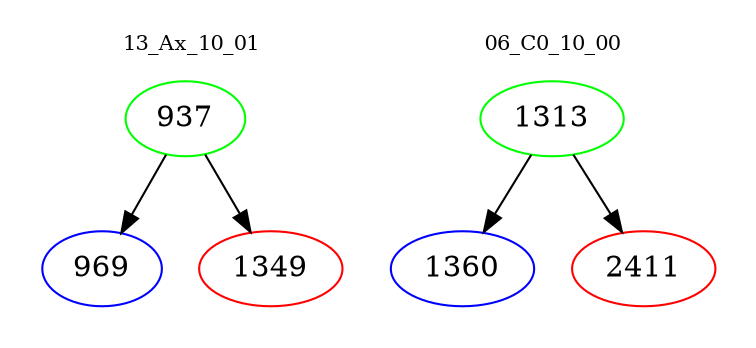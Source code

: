 digraph{
subgraph cluster_0 {
color = white
label = "13_Ax_10_01";
fontsize=10;
T0_937 [label="937", color="green"]
T0_937 -> T0_969 [color="black"]
T0_969 [label="969", color="blue"]
T0_937 -> T0_1349 [color="black"]
T0_1349 [label="1349", color="red"]
}
subgraph cluster_1 {
color = white
label = "06_C0_10_00";
fontsize=10;
T1_1313 [label="1313", color="green"]
T1_1313 -> T1_1360 [color="black"]
T1_1360 [label="1360", color="blue"]
T1_1313 -> T1_2411 [color="black"]
T1_2411 [label="2411", color="red"]
}
}
